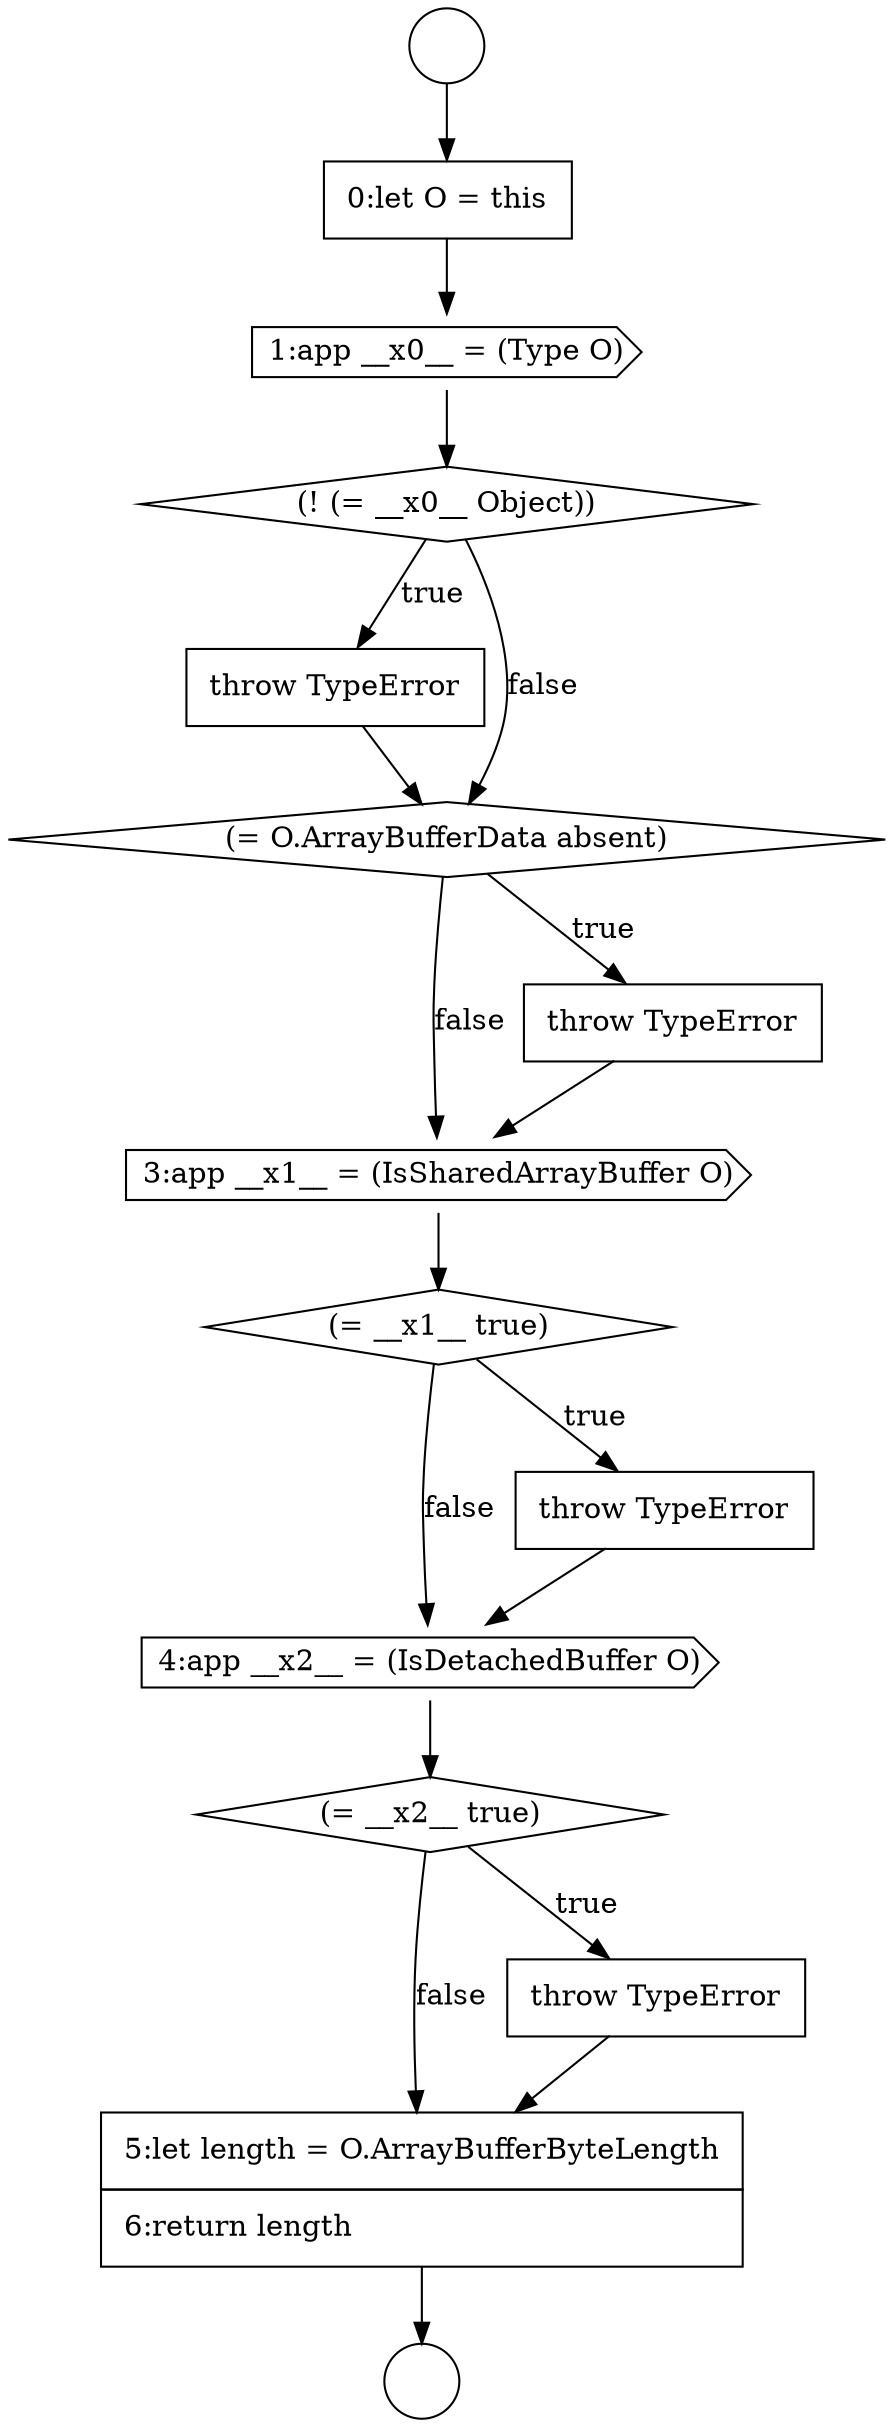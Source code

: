 digraph {
  node16544 [shape=cds, label=<<font color="black">3:app __x1__ = (IsSharedArrayBuffer O)</font>> color="black" fillcolor="white" style=filled]
  node16536 [shape=circle label=" " color="black" fillcolor="white" style=filled]
  node16541 [shape=none, margin=0, label=<<font color="black">
    <table border="0" cellborder="1" cellspacing="0" cellpadding="10">
      <tr><td align="left">throw TypeError</td></tr>
    </table>
  </font>> color="black" fillcolor="white" style=filled]
  node16542 [shape=diamond, label=<<font color="black">(= O.ArrayBufferData absent)</font>> color="black" fillcolor="white" style=filled]
  node16538 [shape=none, margin=0, label=<<font color="black">
    <table border="0" cellborder="1" cellspacing="0" cellpadding="10">
      <tr><td align="left">0:let O = this</td></tr>
    </table>
  </font>> color="black" fillcolor="white" style=filled]
  node16547 [shape=cds, label=<<font color="black">4:app __x2__ = (IsDetachedBuffer O)</font>> color="black" fillcolor="white" style=filled]
  node16550 [shape=none, margin=0, label=<<font color="black">
    <table border="0" cellborder="1" cellspacing="0" cellpadding="10">
      <tr><td align="left">5:let length = O.ArrayBufferByteLength</td></tr>
      <tr><td align="left">6:return length</td></tr>
    </table>
  </font>> color="black" fillcolor="white" style=filled]
  node16539 [shape=cds, label=<<font color="black">1:app __x0__ = (Type O)</font>> color="black" fillcolor="white" style=filled]
  node16540 [shape=diamond, label=<<font color="black">(! (= __x0__ Object))</font>> color="black" fillcolor="white" style=filled]
  node16545 [shape=diamond, label=<<font color="black">(= __x1__ true)</font>> color="black" fillcolor="white" style=filled]
  node16548 [shape=diamond, label=<<font color="black">(= __x2__ true)</font>> color="black" fillcolor="white" style=filled]
  node16537 [shape=circle label=" " color="black" fillcolor="white" style=filled]
  node16546 [shape=none, margin=0, label=<<font color="black">
    <table border="0" cellborder="1" cellspacing="0" cellpadding="10">
      <tr><td align="left">throw TypeError</td></tr>
    </table>
  </font>> color="black" fillcolor="white" style=filled]
  node16549 [shape=none, margin=0, label=<<font color="black">
    <table border="0" cellborder="1" cellspacing="0" cellpadding="10">
      <tr><td align="left">throw TypeError</td></tr>
    </table>
  </font>> color="black" fillcolor="white" style=filled]
  node16543 [shape=none, margin=0, label=<<font color="black">
    <table border="0" cellborder="1" cellspacing="0" cellpadding="10">
      <tr><td align="left">throw TypeError</td></tr>
    </table>
  </font>> color="black" fillcolor="white" style=filled]
  node16547 -> node16548 [ color="black"]
  node16538 -> node16539 [ color="black"]
  node16549 -> node16550 [ color="black"]
  node16543 -> node16544 [ color="black"]
  node16546 -> node16547 [ color="black"]
  node16550 -> node16537 [ color="black"]
  node16539 -> node16540 [ color="black"]
  node16542 -> node16543 [label=<<font color="black">true</font>> color="black"]
  node16542 -> node16544 [label=<<font color="black">false</font>> color="black"]
  node16548 -> node16549 [label=<<font color="black">true</font>> color="black"]
  node16548 -> node16550 [label=<<font color="black">false</font>> color="black"]
  node16545 -> node16546 [label=<<font color="black">true</font>> color="black"]
  node16545 -> node16547 [label=<<font color="black">false</font>> color="black"]
  node16541 -> node16542 [ color="black"]
  node16536 -> node16538 [ color="black"]
  node16544 -> node16545 [ color="black"]
  node16540 -> node16541 [label=<<font color="black">true</font>> color="black"]
  node16540 -> node16542 [label=<<font color="black">false</font>> color="black"]
}
